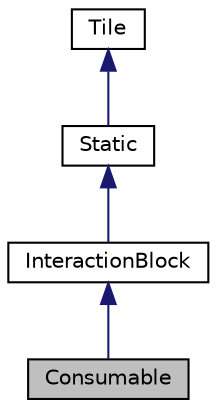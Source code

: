 digraph "Consumable"
{
 // LATEX_PDF_SIZE
  edge [fontname="Helvetica",fontsize="10",labelfontname="Helvetica",labelfontsize="10"];
  node [fontname="Helvetica",fontsize="10",shape=record];
  Node1 [label="Consumable",height=0.2,width=0.4,color="black", fillcolor="grey75", style="filled", fontcolor="black",tooltip=" "];
  Node2 -> Node1 [dir="back",color="midnightblue",fontsize="10",style="solid",fontname="Helvetica"];
  Node2 [label="InteractionBlock",height=0.2,width=0.4,color="black", fillcolor="white", style="filled",URL="$class_interaction_block.html",tooltip=" "];
  Node3 -> Node2 [dir="back",color="midnightblue",fontsize="10",style="solid",fontname="Helvetica"];
  Node3 [label="Static",height=0.2,width=0.4,color="black", fillcolor="white", style="filled",URL="$class_static.html",tooltip=" "];
  Node4 -> Node3 [dir="back",color="midnightblue",fontsize="10",style="solid",fontname="Helvetica"];
  Node4 [label="Tile",height=0.2,width=0.4,color="black", fillcolor="white", style="filled",URL="$class_tile.html",tooltip=" "];
}
